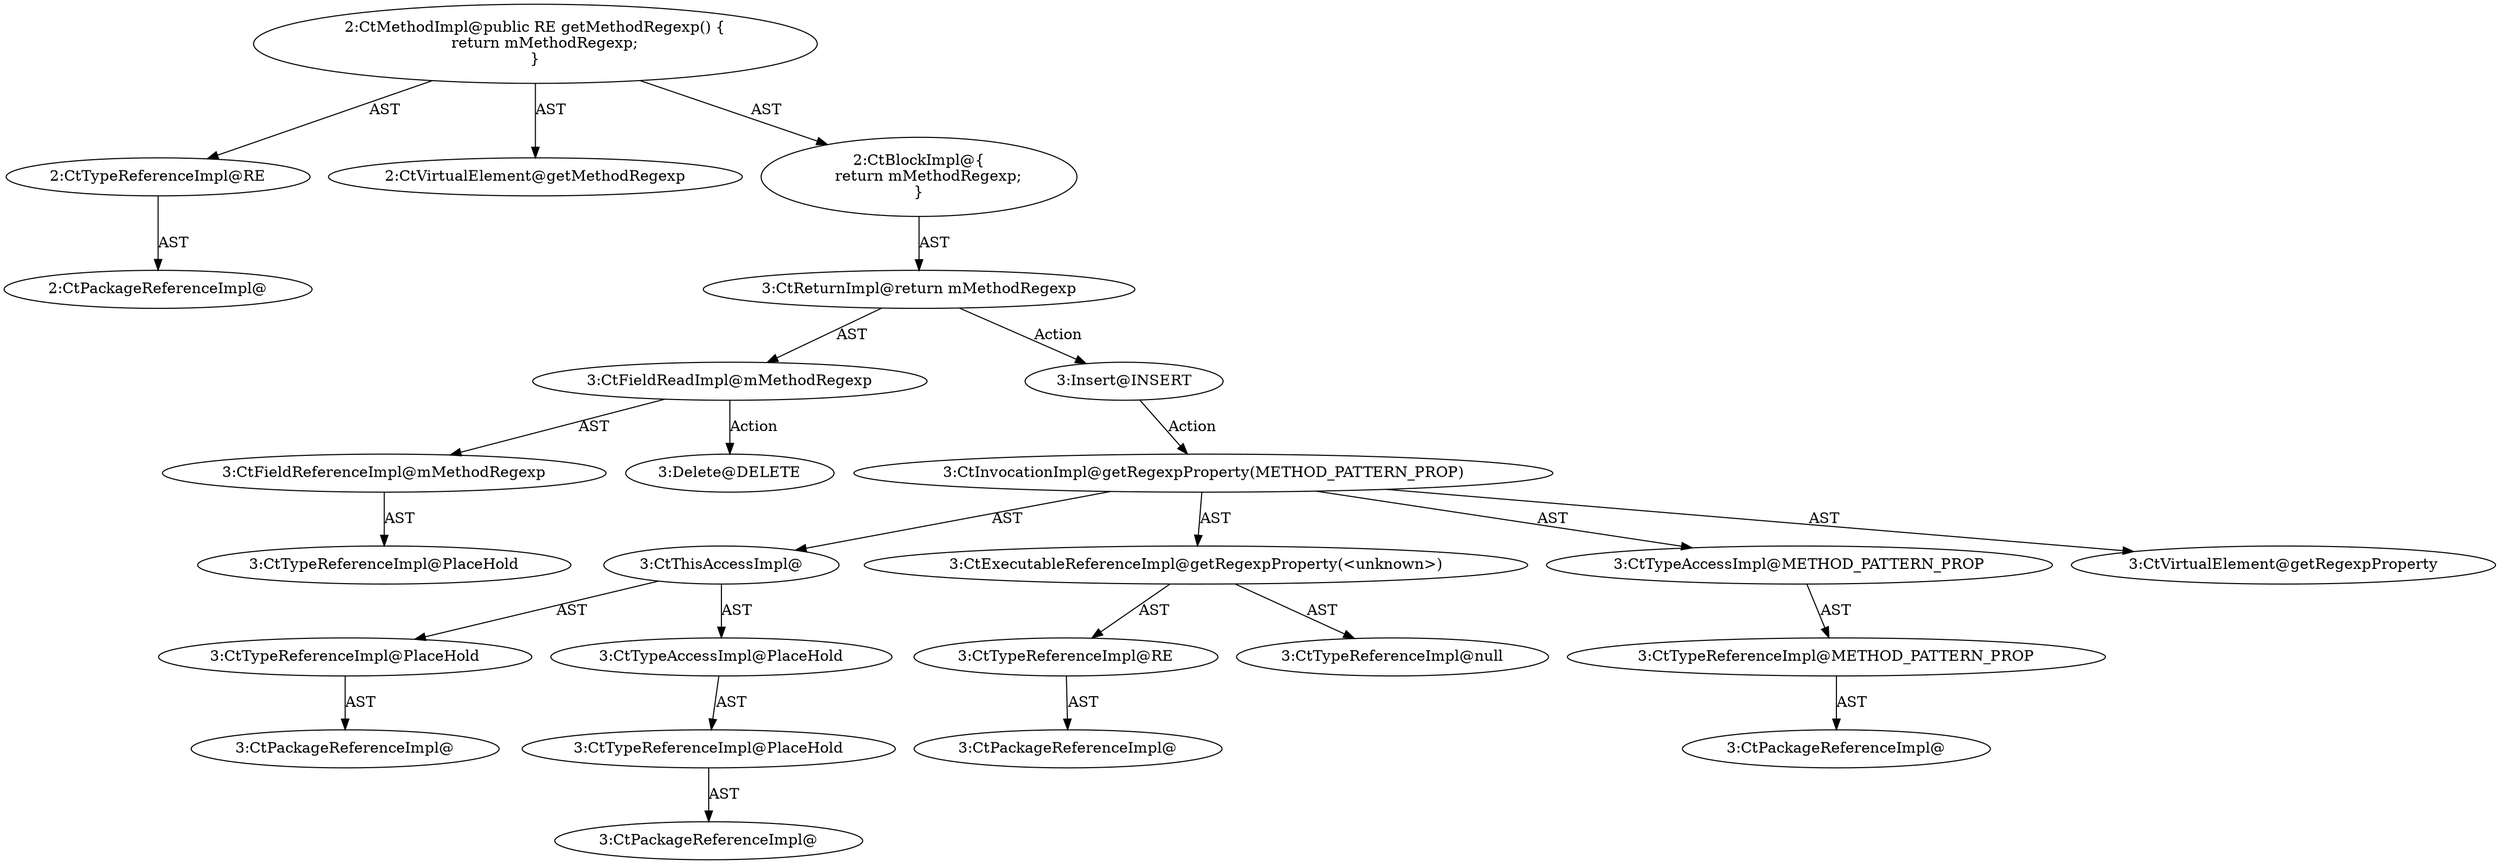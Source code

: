 digraph "getMethodRegexp#?" {
0 [label="2:CtTypeReferenceImpl@RE" shape=ellipse]
1 [label="2:CtPackageReferenceImpl@" shape=ellipse]
2 [label="2:CtVirtualElement@getMethodRegexp" shape=ellipse]
3 [label="3:CtFieldReferenceImpl@mMethodRegexp" shape=ellipse]
4 [label="3:CtTypeReferenceImpl@PlaceHold" shape=ellipse]
5 [label="3:CtFieldReadImpl@mMethodRegexp" shape=ellipse]
6 [label="3:CtReturnImpl@return mMethodRegexp" shape=ellipse]
7 [label="2:CtBlockImpl@\{
    return mMethodRegexp;
\}" shape=ellipse]
8 [label="2:CtMethodImpl@public RE getMethodRegexp() \{
    return mMethodRegexp;
\}" shape=ellipse]
9 [label="3:Delete@DELETE" shape=ellipse]
10 [label="3:Insert@INSERT" shape=ellipse]
11 [label="3:CtPackageReferenceImpl@" shape=ellipse]
12 [label="3:CtTypeReferenceImpl@PlaceHold" shape=ellipse]
13 [label="3:CtPackageReferenceImpl@" shape=ellipse]
14 [label="3:CtTypeReferenceImpl@PlaceHold" shape=ellipse]
15 [label="3:CtTypeAccessImpl@PlaceHold" shape=ellipse]
16 [label="3:CtThisAccessImpl@" shape=ellipse]
17 [label="3:CtPackageReferenceImpl@" shape=ellipse]
18 [label="3:CtTypeReferenceImpl@RE" shape=ellipse]
19 [label="3:CtTypeReferenceImpl@null" shape=ellipse]
20 [label="3:CtExecutableReferenceImpl@getRegexpProperty(<unknown>)" shape=ellipse]
21 [label="3:CtPackageReferenceImpl@" shape=ellipse]
22 [label="3:CtTypeReferenceImpl@METHOD_PATTERN_PROP" shape=ellipse]
23 [label="3:CtTypeAccessImpl@METHOD_PATTERN_PROP" shape=ellipse]
24 [label="3:CtInvocationImpl@getRegexpProperty(METHOD_PATTERN_PROP)" shape=ellipse]
25 [label="3:CtVirtualElement@getRegexpProperty" shape=ellipse]
0 -> 1 [label="AST"];
3 -> 4 [label="AST"];
5 -> 3 [label="AST"];
5 -> 9 [label="Action"];
6 -> 5 [label="AST"];
6 -> 10 [label="Action"];
7 -> 6 [label="AST"];
8 -> 2 [label="AST"];
8 -> 0 [label="AST"];
8 -> 7 [label="AST"];
10 -> 24 [label="Action"];
12 -> 11 [label="AST"];
14 -> 13 [label="AST"];
15 -> 14 [label="AST"];
16 -> 12 [label="AST"];
16 -> 15 [label="AST"];
18 -> 17 [label="AST"];
20 -> 18 [label="AST"];
20 -> 19 [label="AST"];
22 -> 21 [label="AST"];
23 -> 22 [label="AST"];
24 -> 25 [label="AST"];
24 -> 16 [label="AST"];
24 -> 20 [label="AST"];
24 -> 23 [label="AST"];
}